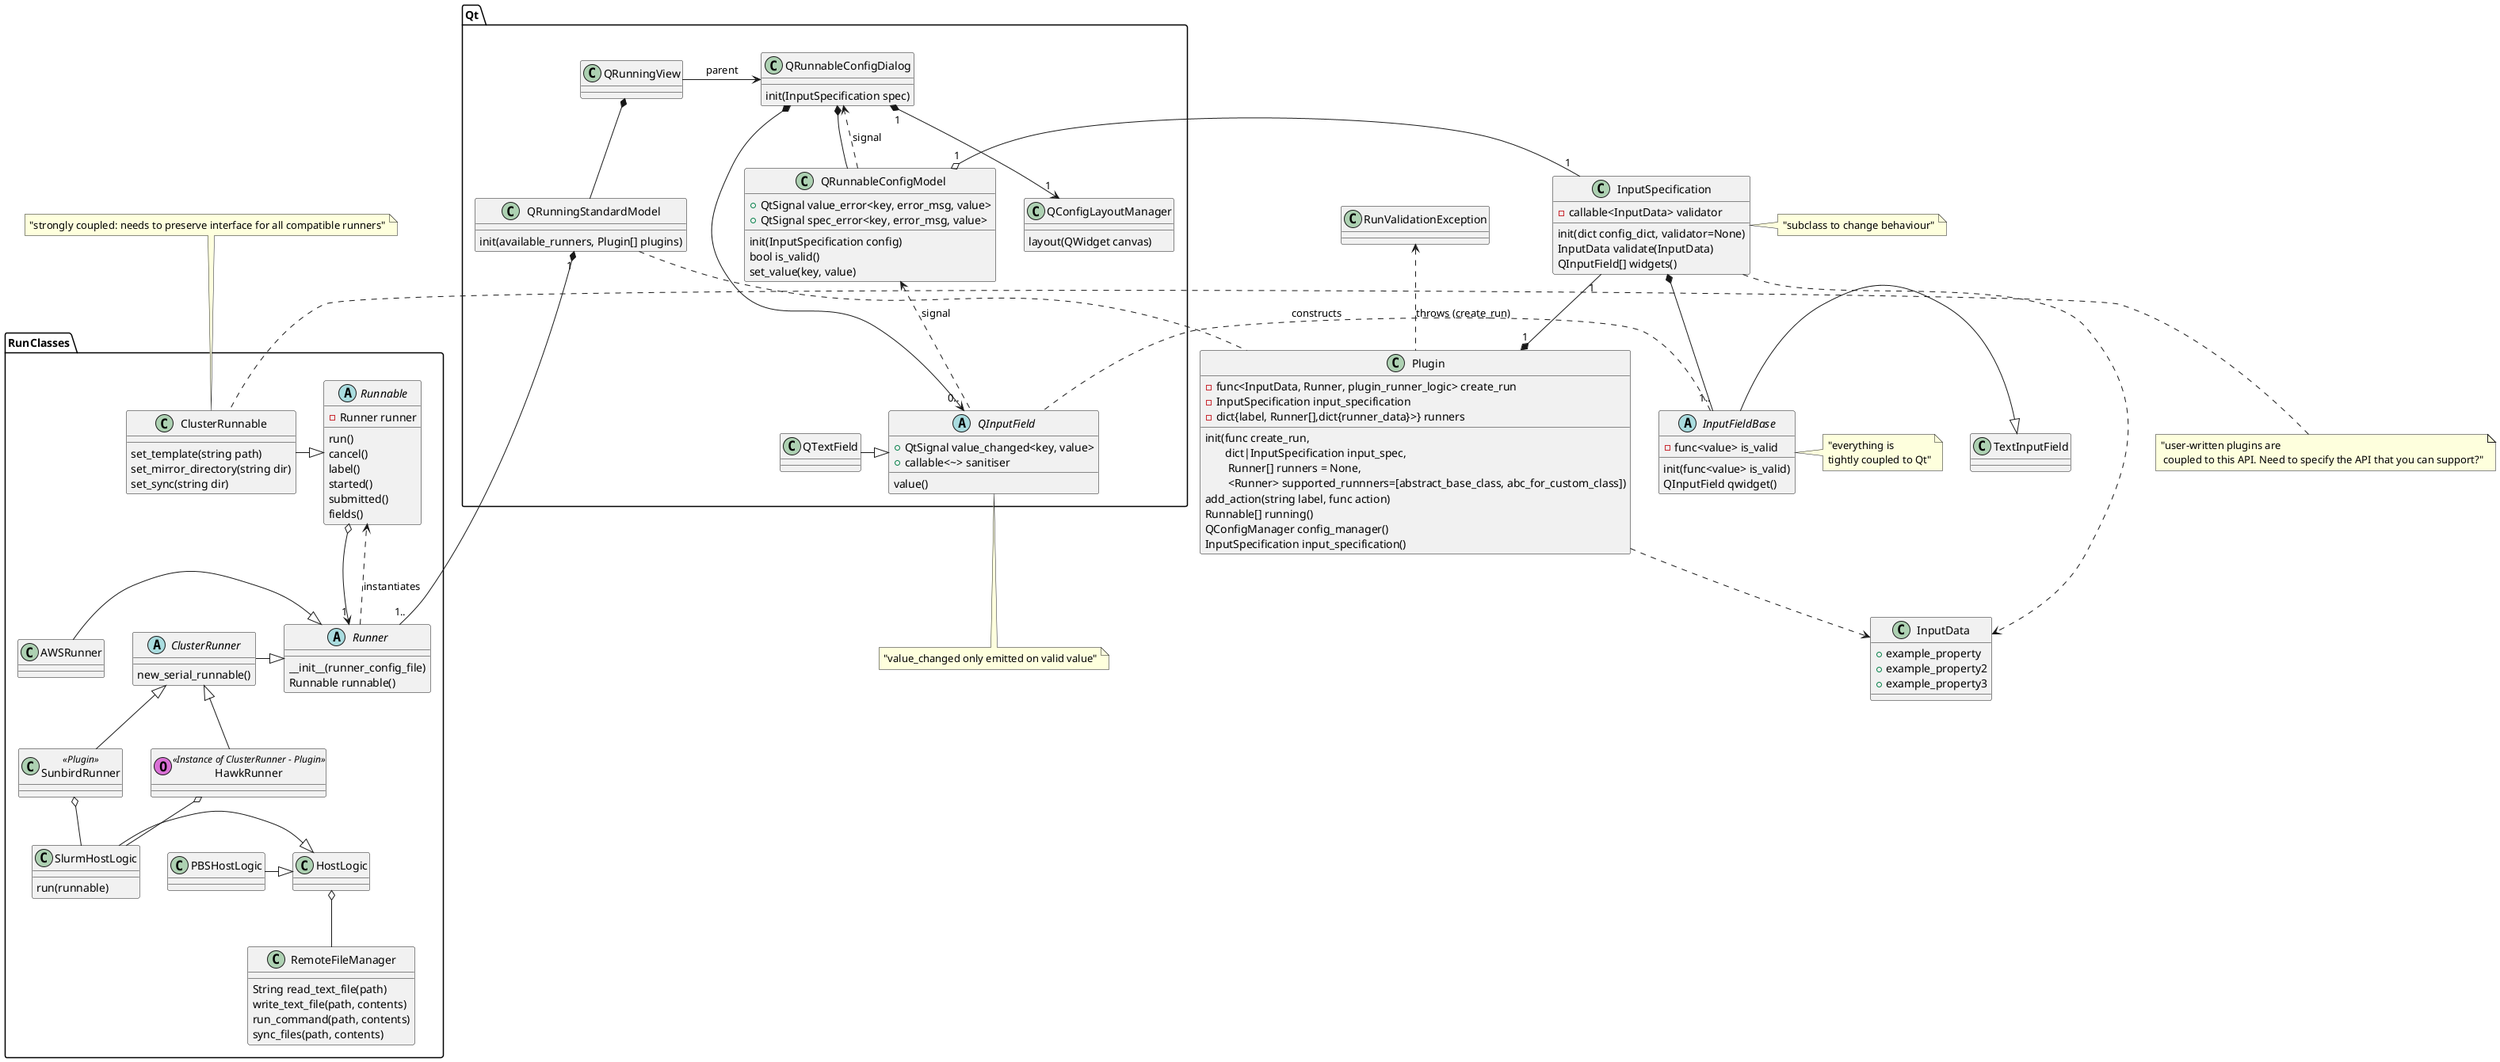 @startuml

RunClasses.Runnable o--> "1" RunClasses.Runner
abstract RunClasses.Runnable {
      -Runner runner
      run()
      cancel()
      label()
      started()
      submitted()
      fields()
}

RunClasses.ClusterRunnable -|> RunClasses.Runnable
class RunClasses.ClusterRunnable {
      set_template(string path)
      set_mirror_directory(string dir)
      set_sync(string dir)
}
note left of RunClasses.ClusterRunnable : "user-written plugins are\n coupled to this API. Need to specify the API that you can support?"

RunClasses.PBSHostLogic -|> RunClasses.HostLogic
RunClasses.Runner ..> RunClasses.Runnable : instantiates

InputSpecification "1" --* "1" Plugin
InputSpecification *-- "1.." InputFieldBase
RunValidationException <.. Plugin : throws (create_run)
class Plugin {
      -func<InputData, Runner, plugin_runner_logic> create_run
      -InputSpecification input_specification
      -dict{label, Runner[],dict{runner_data}>} runners
      init(func create_run,\n       dict|InputSpecification input_spec,\n        Runner[] runners = None,\n        <Runner> supported_runnners=[abstract_base_class, abc_for_custom_class])
      add_action(string label, func action)
      Runnable[] running()
      QConfigManager config_manager()
      InputSpecification input_specification()
}

Qt.QRunningView -> Qt.QRunnableConfigDialog : parent
class Qt.QRunningView {

}

abstract RunClasses.Runner {
         __init__(runner_config_file)
         Runnable runnable()
}

abstract RunClasses.ClusterRunner {
         new_serial_runnable()
}

RunClasses.ClusterRunner -|> RunClasses.Runner
RunClasses.AWSRunner -|> RunClasses.Runner

RunClasses.SunbirdRunner o-- RunClasses.SlurmHostLogic
RunClasses.HawkRunner o-- RunClasses.SlurmHostLogic
RunClasses.SlurmHostLogic -|> RunClasses.HostLogic
RunClasses.ClusterRunner <|-- RunClasses.SunbirdRunner
class RunClasses.SlurmHostLogic {
      run(runnable)
}

RunClasses.HostLogic o-- RunClasses.RemoteFileManager
class RunClasses.RemoteFileManager {
      String read_text_file(path)
      write_text_file(path, contents)
      run_command(path, contents)
      sync_files(path, contents)
}

RunClasses.ClusterRunner <|-- RunClasses.HawkRunner

class RunClasses.SunbirdRunner <<Plugin>>
class RunClasses.HawkRunner << (O,orchid) Instance of ClusterRunner - Plugin>>

Plugin ..> InputData
Qt.QRunnableConfigDialog *--> "0.." Qt.QInputField

class InputData {
      +example_property
      +example_property2
      +example_property3
}

class InputSpecification {
      -callable<InputData> validator
      init(dict config_dict, validator=None)
      InputData validate(InputData)
      QInputField[] widgets()
}

note right of InputFieldBase : "everything is\ntightly coupled to Qt"

InputSpecification ..> InputData

Qt.QRunningView *-- Qt.QRunningStandardModel
Qt.QRunnableConfigDialog *-- Qt.QRunnableConfigModel
Qt.QRunnableConfigModel "1" o-- "1" InputSpecification
Qt.QRunnableConfigModel <.. Qt.QInputField : signal
class Qt.QRunnableConfigDialog {
      init(InputSpecification spec)
}

Qt.QRunnableConfigDialog "1" *--> "1" Qt.QConfigLayoutManager
class Qt.QConfigLayoutManager {
      layout(QWidget canvas)
}

class Qt.QRunningStandardModel {
      init(available_runners, Plugin[] plugins)
}

Qt.QRunnableConfigModel ..> Qt.QRunnableConfigDialog : signal
class Qt.QRunnableConfigModel {
      +QtSignal value_error<key, error_msg, value>
      +QtSignal spec_error<key, error_msg, value>
      init(InputSpecification config)
      bool is_valid()
      set_value(key, value)
}

Qt.QRunningStandardModel "1" *--- "1.." RunClasses.Runner
Qt.QRunningStandardModel .. Plugin

abstract InputFieldBase {
         -func<value> is_valid
         init(func<value> is_valid)
         QInputField qwidget()
}

note bottom of Qt.QInputField : "value_changed only emitted on valid value"
abstract Qt.QInputField {
         + QtSignal value_changed<key, value>
         + callable<~> sanitiser
         value()
}

Qt.QTextField -|> Qt.QInputField
InputFieldBase -|> TextInputField

class RunValidationException

InputFieldBase .. Qt.QInputField : constructs

note top of RunClasses.ClusterRunnable : "strongly coupled: needs to preserve interface for all compatible runners"

note right of InputSpecification : "subclass to change behaviour"
@enduml
